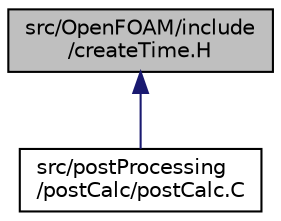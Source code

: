 digraph "src/OpenFOAM/include/createTime.H"
{
  bgcolor="transparent";
  edge [fontname="Helvetica",fontsize="10",labelfontname="Helvetica",labelfontsize="10"];
  node [fontname="Helvetica",fontsize="10",shape=record];
  Node1 [label="src/OpenFOAM/include\l/createTime.H",height=0.2,width=0.4,color="black", fillcolor="grey75", style="filled", fontcolor="black"];
  Node1 -> Node2 [dir="back",color="midnightblue",fontsize="10",style="solid",fontname="Helvetica"];
  Node2 [label="src/postProcessing\l/postCalc/postCalc.C",height=0.2,width=0.4,color="black",URL="$a09425.html",tooltip="Generic wrapper for calculating a quantity at each time. "];
}
